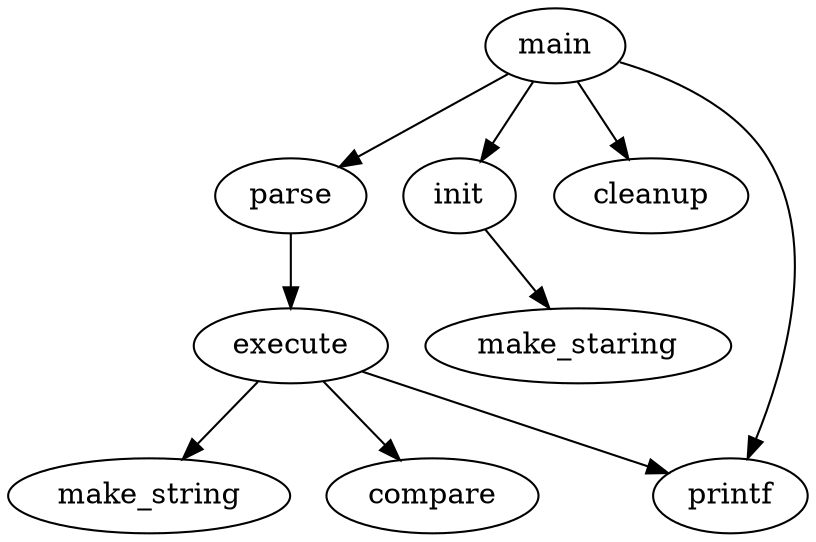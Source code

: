 digraph G {
	main -> parse -> execute;
	main -> init;
	main -> cleanup;
	execute -> make_string;
	execute -> printf;
	init -> make_staring;
	main -> printf;
	execute -> compare;
}

